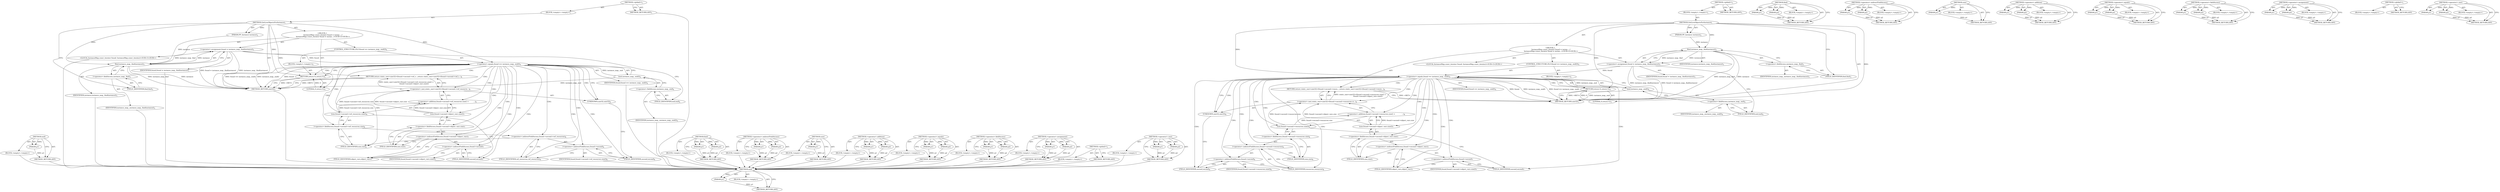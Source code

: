 digraph "&lt;operator&gt;.cast" {
vulnerable_92 [label=<(METHOD,end)>];
vulnerable_93 [label=<(PARAM,p1)>];
vulnerable_94 [label=<(BLOCK,&lt;empty&gt;,&lt;empty&gt;)>];
vulnerable_95 [label=<(METHOD_RETURN,ANY)>];
vulnerable_6 [label=<(METHOD,&lt;global&gt;)<SUB>1</SUB>>];
vulnerable_7 [label=<(BLOCK,&lt;empty&gt;,&lt;empty&gt;)<SUB>1</SUB>>];
vulnerable_8 [label=<(METHOD,GetLiveObjectsForInstance)<SUB>1</SUB>>];
vulnerable_9 [label=<(PARAM,PP_Instance instance)<SUB>2</SUB>>];
vulnerable_10 [label="<(BLOCK,{
   InstanceMap::const_iterator found = instan...,{
   InstanceMap::const_iterator found = instan...)<SUB>2</SUB>>"];
vulnerable_11 [label="<(LOCAL,InstanceMap.const_iterator found: InstanceMap.const_iterator)<SUB>3</SUB>>"];
vulnerable_12 [label=<(&lt;operator&gt;.assignment,found = instance_map_.find(instance))<SUB>3</SUB>>];
vulnerable_13 [label=<(IDENTIFIER,found,found = instance_map_.find(instance))<SUB>3</SUB>>];
vulnerable_14 [label=<(find,instance_map_.find(instance))<SUB>3</SUB>>];
vulnerable_15 [label=<(&lt;operator&gt;.fieldAccess,instance_map_.find)<SUB>3</SUB>>];
vulnerable_16 [label=<(IDENTIFIER,instance_map_,instance_map_.find(instance))<SUB>3</SUB>>];
vulnerable_17 [label=<(FIELD_IDENTIFIER,find,find)<SUB>3</SUB>>];
vulnerable_18 [label=<(IDENTIFIER,instance,instance_map_.find(instance))<SUB>3</SUB>>];
vulnerable_19 [label=<(CONTROL_STRUCTURE,IF,if (found == instance_map_.end()))<SUB>4</SUB>>];
vulnerable_20 [label=<(&lt;operator&gt;.equals,found == instance_map_.end())<SUB>4</SUB>>];
vulnerable_21 [label=<(IDENTIFIER,found,found == instance_map_.end())<SUB>4</SUB>>];
vulnerable_22 [label=<(end,instance_map_.end())<SUB>4</SUB>>];
vulnerable_23 [label=<(&lt;operator&gt;.fieldAccess,instance_map_.end)<SUB>4</SUB>>];
vulnerable_24 [label=<(IDENTIFIER,instance_map_,instance_map_.end())<SUB>4</SUB>>];
vulnerable_25 [label=<(FIELD_IDENTIFIER,end,end)<SUB>4</SUB>>];
vulnerable_26 [label=<(BLOCK,&lt;empty&gt;,&lt;empty&gt;)<SUB>5</SUB>>];
vulnerable_27 [label=<(RETURN,return 0;,return 0;)<SUB>5</SUB>>];
vulnerable_28 [label=<(LITERAL,0,return 0;)<SUB>5</SUB>>];
vulnerable_29 [label=<(RETURN,return static_cast&lt;uint32&gt;(found-&gt;second-&gt;resou...,return static_cast&lt;uint32&gt;(found-&gt;second-&gt;resou...)<SUB>6</SUB>>];
vulnerable_30 [label=<(&lt;operator&gt;.cast,static_cast&lt;uint32&gt;(found-&gt;second-&gt;resources.si...)<SUB>6</SUB>>];
vulnerable_31 [label=<(UNKNOWN,uint32,uint32)<SUB>6</SUB>>];
vulnerable_32 [label=<(&lt;operator&gt;.addition,found-&gt;second-&gt;resources.size() +
             ...)<SUB>6</SUB>>];
vulnerable_33 [label=<(size,found-&gt;second-&gt;resources.size())<SUB>6</SUB>>];
vulnerable_34 [label=<(&lt;operator&gt;.fieldAccess,found-&gt;second-&gt;resources.size)<SUB>6</SUB>>];
vulnerable_35 [label=<(&lt;operator&gt;.indirectFieldAccess,found-&gt;second-&gt;resources)<SUB>6</SUB>>];
vulnerable_36 [label=<(&lt;operator&gt;.indirectFieldAccess,found-&gt;second)<SUB>6</SUB>>];
vulnerable_37 [label=<(IDENTIFIER,found,found-&gt;second-&gt;resources.size())<SUB>6</SUB>>];
vulnerable_38 [label=<(FIELD_IDENTIFIER,second,second)<SUB>6</SUB>>];
vulnerable_39 [label=<(FIELD_IDENTIFIER,resources,resources)<SUB>6</SUB>>];
vulnerable_40 [label=<(FIELD_IDENTIFIER,size,size)<SUB>6</SUB>>];
vulnerable_41 [label=<(size,found-&gt;second-&gt;object_vars.size())<SUB>7</SUB>>];
vulnerable_42 [label=<(&lt;operator&gt;.fieldAccess,found-&gt;second-&gt;object_vars.size)<SUB>7</SUB>>];
vulnerable_43 [label=<(&lt;operator&gt;.indirectFieldAccess,found-&gt;second-&gt;object_vars)<SUB>7</SUB>>];
vulnerable_44 [label=<(&lt;operator&gt;.indirectFieldAccess,found-&gt;second)<SUB>7</SUB>>];
vulnerable_45 [label=<(IDENTIFIER,found,found-&gt;second-&gt;object_vars.size())<SUB>7</SUB>>];
vulnerable_46 [label=<(FIELD_IDENTIFIER,second,second)<SUB>7</SUB>>];
vulnerable_47 [label=<(FIELD_IDENTIFIER,object_vars,object_vars)<SUB>7</SUB>>];
vulnerable_48 [label=<(FIELD_IDENTIFIER,size,size)<SUB>7</SUB>>];
vulnerable_49 [label=<(METHOD_RETURN,uint32)<SUB>1</SUB>>];
vulnerable_51 [label=<(METHOD_RETURN,ANY)<SUB>1</SUB>>];
vulnerable_77 [label=<(METHOD,find)>];
vulnerable_78 [label=<(PARAM,p1)>];
vulnerable_79 [label=<(PARAM,p2)>];
vulnerable_80 [label=<(BLOCK,&lt;empty&gt;,&lt;empty&gt;)>];
vulnerable_81 [label=<(METHOD_RETURN,ANY)>];
vulnerable_110 [label=<(METHOD,&lt;operator&gt;.indirectFieldAccess)>];
vulnerable_111 [label=<(PARAM,p1)>];
vulnerable_112 [label=<(PARAM,p2)>];
vulnerable_113 [label=<(BLOCK,&lt;empty&gt;,&lt;empty&gt;)>];
vulnerable_114 [label=<(METHOD_RETURN,ANY)>];
vulnerable_106 [label=<(METHOD,size)>];
vulnerable_107 [label=<(PARAM,p1)>];
vulnerable_108 [label=<(BLOCK,&lt;empty&gt;,&lt;empty&gt;)>];
vulnerable_109 [label=<(METHOD_RETURN,ANY)>];
vulnerable_101 [label=<(METHOD,&lt;operator&gt;.addition)>];
vulnerable_102 [label=<(PARAM,p1)>];
vulnerable_103 [label=<(PARAM,p2)>];
vulnerable_104 [label=<(BLOCK,&lt;empty&gt;,&lt;empty&gt;)>];
vulnerable_105 [label=<(METHOD_RETURN,ANY)>];
vulnerable_87 [label=<(METHOD,&lt;operator&gt;.equals)>];
vulnerable_88 [label=<(PARAM,p1)>];
vulnerable_89 [label=<(PARAM,p2)>];
vulnerable_90 [label=<(BLOCK,&lt;empty&gt;,&lt;empty&gt;)>];
vulnerable_91 [label=<(METHOD_RETURN,ANY)>];
vulnerable_82 [label=<(METHOD,&lt;operator&gt;.fieldAccess)>];
vulnerable_83 [label=<(PARAM,p1)>];
vulnerable_84 [label=<(PARAM,p2)>];
vulnerable_85 [label=<(BLOCK,&lt;empty&gt;,&lt;empty&gt;)>];
vulnerable_86 [label=<(METHOD_RETURN,ANY)>];
vulnerable_72 [label=<(METHOD,&lt;operator&gt;.assignment)>];
vulnerable_73 [label=<(PARAM,p1)>];
vulnerable_74 [label=<(PARAM,p2)>];
vulnerable_75 [label=<(BLOCK,&lt;empty&gt;,&lt;empty&gt;)>];
vulnerable_76 [label=<(METHOD_RETURN,ANY)>];
vulnerable_66 [label=<(METHOD,&lt;global&gt;)<SUB>1</SUB>>];
vulnerable_67 [label=<(BLOCK,&lt;empty&gt;,&lt;empty&gt;)>];
vulnerable_68 [label=<(METHOD_RETURN,ANY)>];
vulnerable_96 [label=<(METHOD,&lt;operator&gt;.cast)>];
vulnerable_97 [label=<(PARAM,p1)>];
vulnerable_98 [label=<(PARAM,p2)>];
vulnerable_99 [label=<(BLOCK,&lt;empty&gt;,&lt;empty&gt;)>];
vulnerable_100 [label=<(METHOD_RETURN,ANY)>];
fixed_92 [label=<(METHOD,end)>];
fixed_93 [label=<(PARAM,p1)>];
fixed_94 [label=<(BLOCK,&lt;empty&gt;,&lt;empty&gt;)>];
fixed_95 [label=<(METHOD_RETURN,ANY)>];
fixed_6 [label=<(METHOD,&lt;global&gt;)<SUB>1</SUB>>];
fixed_7 [label=<(BLOCK,&lt;empty&gt;,&lt;empty&gt;)<SUB>1</SUB>>];
fixed_8 [label=<(METHOD,GetLiveObjectsForInstance)<SUB>1</SUB>>];
fixed_9 [label=<(PARAM,PP_Instance instance)<SUB>2</SUB>>];
fixed_10 [label="<(BLOCK,{
   InstanceMap::const_iterator found = instan...,{
   InstanceMap::const_iterator found = instan...)<SUB>2</SUB>>"];
fixed_11 [label="<(LOCAL,InstanceMap.const_iterator found: InstanceMap.const_iterator)<SUB>3</SUB>>"];
fixed_12 [label=<(&lt;operator&gt;.assignment,found = instance_map_.find(instance))<SUB>3</SUB>>];
fixed_13 [label=<(IDENTIFIER,found,found = instance_map_.find(instance))<SUB>3</SUB>>];
fixed_14 [label=<(find,instance_map_.find(instance))<SUB>3</SUB>>];
fixed_15 [label=<(&lt;operator&gt;.fieldAccess,instance_map_.find)<SUB>3</SUB>>];
fixed_16 [label=<(IDENTIFIER,instance_map_,instance_map_.find(instance))<SUB>3</SUB>>];
fixed_17 [label=<(FIELD_IDENTIFIER,find,find)<SUB>3</SUB>>];
fixed_18 [label=<(IDENTIFIER,instance,instance_map_.find(instance))<SUB>3</SUB>>];
fixed_19 [label=<(CONTROL_STRUCTURE,IF,if (found == instance_map_.end()))<SUB>4</SUB>>];
fixed_20 [label=<(&lt;operator&gt;.equals,found == instance_map_.end())<SUB>4</SUB>>];
fixed_21 [label=<(IDENTIFIER,found,found == instance_map_.end())<SUB>4</SUB>>];
fixed_22 [label=<(end,instance_map_.end())<SUB>4</SUB>>];
fixed_23 [label=<(&lt;operator&gt;.fieldAccess,instance_map_.end)<SUB>4</SUB>>];
fixed_24 [label=<(IDENTIFIER,instance_map_,instance_map_.end())<SUB>4</SUB>>];
fixed_25 [label=<(FIELD_IDENTIFIER,end,end)<SUB>4</SUB>>];
fixed_26 [label=<(BLOCK,&lt;empty&gt;,&lt;empty&gt;)<SUB>5</SUB>>];
fixed_27 [label=<(RETURN,return 0;,return 0;)<SUB>5</SUB>>];
fixed_28 [label=<(LITERAL,0,return 0;)<SUB>5</SUB>>];
fixed_29 [label=<(RETURN,return static_cast&lt;uint32&gt;(found-&gt;second-&gt;ref_r...,return static_cast&lt;uint32&gt;(found-&gt;second-&gt;ref_r...)<SUB>6</SUB>>];
fixed_30 [label=<(&lt;operator&gt;.cast,static_cast&lt;uint32&gt;(found-&gt;second-&gt;ref_resource...)<SUB>6</SUB>>];
fixed_31 [label=<(UNKNOWN,uint32,uint32)<SUB>6</SUB>>];
fixed_32 [label=<(&lt;operator&gt;.addition,found-&gt;second-&gt;ref_resources.size() +
         ...)<SUB>6</SUB>>];
fixed_33 [label=<(size,found-&gt;second-&gt;ref_resources.size())<SUB>6</SUB>>];
fixed_34 [label=<(&lt;operator&gt;.fieldAccess,found-&gt;second-&gt;ref_resources.size)<SUB>6</SUB>>];
fixed_35 [label=<(&lt;operator&gt;.indirectFieldAccess,found-&gt;second-&gt;ref_resources)<SUB>6</SUB>>];
fixed_36 [label=<(&lt;operator&gt;.indirectFieldAccess,found-&gt;second)<SUB>6</SUB>>];
fixed_37 [label=<(IDENTIFIER,found,found-&gt;second-&gt;ref_resources.size())<SUB>6</SUB>>];
fixed_38 [label=<(FIELD_IDENTIFIER,second,second)<SUB>6</SUB>>];
fixed_39 [label=<(FIELD_IDENTIFIER,ref_resources,ref_resources)<SUB>6</SUB>>];
fixed_40 [label=<(FIELD_IDENTIFIER,size,size)<SUB>6</SUB>>];
fixed_41 [label=<(size,found-&gt;second-&gt;object_vars.size())<SUB>7</SUB>>];
fixed_42 [label=<(&lt;operator&gt;.fieldAccess,found-&gt;second-&gt;object_vars.size)<SUB>7</SUB>>];
fixed_43 [label=<(&lt;operator&gt;.indirectFieldAccess,found-&gt;second-&gt;object_vars)<SUB>7</SUB>>];
fixed_44 [label=<(&lt;operator&gt;.indirectFieldAccess,found-&gt;second)<SUB>7</SUB>>];
fixed_45 [label=<(IDENTIFIER,found,found-&gt;second-&gt;object_vars.size())<SUB>7</SUB>>];
fixed_46 [label=<(FIELD_IDENTIFIER,second,second)<SUB>7</SUB>>];
fixed_47 [label=<(FIELD_IDENTIFIER,object_vars,object_vars)<SUB>7</SUB>>];
fixed_48 [label=<(FIELD_IDENTIFIER,size,size)<SUB>7</SUB>>];
fixed_49 [label=<(METHOD_RETURN,uint32)<SUB>1</SUB>>];
fixed_51 [label=<(METHOD_RETURN,ANY)<SUB>1</SUB>>];
fixed_77 [label=<(METHOD,find)>];
fixed_78 [label=<(PARAM,p1)>];
fixed_79 [label=<(PARAM,p2)>];
fixed_80 [label=<(BLOCK,&lt;empty&gt;,&lt;empty&gt;)>];
fixed_81 [label=<(METHOD_RETURN,ANY)>];
fixed_110 [label=<(METHOD,&lt;operator&gt;.indirectFieldAccess)>];
fixed_111 [label=<(PARAM,p1)>];
fixed_112 [label=<(PARAM,p2)>];
fixed_113 [label=<(BLOCK,&lt;empty&gt;,&lt;empty&gt;)>];
fixed_114 [label=<(METHOD_RETURN,ANY)>];
fixed_106 [label=<(METHOD,size)>];
fixed_107 [label=<(PARAM,p1)>];
fixed_108 [label=<(BLOCK,&lt;empty&gt;,&lt;empty&gt;)>];
fixed_109 [label=<(METHOD_RETURN,ANY)>];
fixed_101 [label=<(METHOD,&lt;operator&gt;.addition)>];
fixed_102 [label=<(PARAM,p1)>];
fixed_103 [label=<(PARAM,p2)>];
fixed_104 [label=<(BLOCK,&lt;empty&gt;,&lt;empty&gt;)>];
fixed_105 [label=<(METHOD_RETURN,ANY)>];
fixed_87 [label=<(METHOD,&lt;operator&gt;.equals)>];
fixed_88 [label=<(PARAM,p1)>];
fixed_89 [label=<(PARAM,p2)>];
fixed_90 [label=<(BLOCK,&lt;empty&gt;,&lt;empty&gt;)>];
fixed_91 [label=<(METHOD_RETURN,ANY)>];
fixed_82 [label=<(METHOD,&lt;operator&gt;.fieldAccess)>];
fixed_83 [label=<(PARAM,p1)>];
fixed_84 [label=<(PARAM,p2)>];
fixed_85 [label=<(BLOCK,&lt;empty&gt;,&lt;empty&gt;)>];
fixed_86 [label=<(METHOD_RETURN,ANY)>];
fixed_72 [label=<(METHOD,&lt;operator&gt;.assignment)>];
fixed_73 [label=<(PARAM,p1)>];
fixed_74 [label=<(PARAM,p2)>];
fixed_75 [label=<(BLOCK,&lt;empty&gt;,&lt;empty&gt;)>];
fixed_76 [label=<(METHOD_RETURN,ANY)>];
fixed_66 [label=<(METHOD,&lt;global&gt;)<SUB>1</SUB>>];
fixed_67 [label=<(BLOCK,&lt;empty&gt;,&lt;empty&gt;)>];
fixed_68 [label=<(METHOD_RETURN,ANY)>];
fixed_96 [label=<(METHOD,&lt;operator&gt;.cast)>];
fixed_97 [label=<(PARAM,p1)>];
fixed_98 [label=<(PARAM,p2)>];
fixed_99 [label=<(BLOCK,&lt;empty&gt;,&lt;empty&gt;)>];
fixed_100 [label=<(METHOD_RETURN,ANY)>];
vulnerable_92 -> vulnerable_93  [key=0, label="AST: "];
vulnerable_92 -> vulnerable_93  [key=1, label="DDG: "];
vulnerable_92 -> vulnerable_94  [key=0, label="AST: "];
vulnerable_92 -> vulnerable_95  [key=0, label="AST: "];
vulnerable_92 -> vulnerable_95  [key=1, label="CFG: "];
vulnerable_93 -> vulnerable_95  [key=0, label="DDG: p1"];
vulnerable_6 -> vulnerable_7  [key=0, label="AST: "];
vulnerable_6 -> vulnerable_51  [key=0, label="AST: "];
vulnerable_6 -> vulnerable_51  [key=1, label="CFG: "];
vulnerable_7 -> vulnerable_8  [key=0, label="AST: "];
vulnerable_8 -> vulnerable_9  [key=0, label="AST: "];
vulnerable_8 -> vulnerable_9  [key=1, label="DDG: "];
vulnerable_8 -> vulnerable_10  [key=0, label="AST: "];
vulnerable_8 -> vulnerable_49  [key=0, label="AST: "];
vulnerable_8 -> vulnerable_17  [key=0, label="CFG: "];
vulnerable_8 -> vulnerable_14  [key=0, label="DDG: "];
vulnerable_8 -> vulnerable_20  [key=0, label="DDG: "];
vulnerable_8 -> vulnerable_27  [key=0, label="DDG: "];
vulnerable_8 -> vulnerable_28  [key=0, label="DDG: "];
vulnerable_9 -> vulnerable_14  [key=0, label="DDG: instance"];
vulnerable_10 -> vulnerable_11  [key=0, label="AST: "];
vulnerable_10 -> vulnerable_12  [key=0, label="AST: "];
vulnerable_10 -> vulnerable_19  [key=0, label="AST: "];
vulnerable_10 -> vulnerable_29  [key=0, label="AST: "];
vulnerable_12 -> vulnerable_13  [key=0, label="AST: "];
vulnerable_12 -> vulnerable_14  [key=0, label="AST: "];
vulnerable_12 -> vulnerable_25  [key=0, label="CFG: "];
vulnerable_12 -> vulnerable_49  [key=0, label="DDG: instance_map_.find(instance)"];
vulnerable_12 -> vulnerable_49  [key=1, label="DDG: found = instance_map_.find(instance)"];
vulnerable_12 -> vulnerable_20  [key=0, label="DDG: found"];
vulnerable_14 -> vulnerable_15  [key=0, label="AST: "];
vulnerable_14 -> vulnerable_18  [key=0, label="AST: "];
vulnerable_14 -> vulnerable_12  [key=0, label="CFG: "];
vulnerable_14 -> vulnerable_12  [key=1, label="DDG: instance_map_.find"];
vulnerable_14 -> vulnerable_12  [key=2, label="DDG: instance"];
vulnerable_14 -> vulnerable_49  [key=0, label="DDG: instance_map_.find"];
vulnerable_14 -> vulnerable_49  [key=1, label="DDG: instance"];
vulnerable_15 -> vulnerable_16  [key=0, label="AST: "];
vulnerable_15 -> vulnerable_17  [key=0, label="AST: "];
vulnerable_15 -> vulnerable_14  [key=0, label="CFG: "];
vulnerable_17 -> vulnerable_15  [key=0, label="CFG: "];
vulnerable_19 -> vulnerable_20  [key=0, label="AST: "];
vulnerable_19 -> vulnerable_26  [key=0, label="AST: "];
vulnerable_20 -> vulnerable_21  [key=0, label="AST: "];
vulnerable_20 -> vulnerable_22  [key=0, label="AST: "];
vulnerable_20 -> vulnerable_31  [key=0, label="CFG: "];
vulnerable_20 -> vulnerable_31  [key=1, label="CDG: "];
vulnerable_20 -> vulnerable_27  [key=0, label="CFG: "];
vulnerable_20 -> vulnerable_27  [key=1, label="CDG: "];
vulnerable_20 -> vulnerable_49  [key=0, label="DDG: found"];
vulnerable_20 -> vulnerable_49  [key=1, label="DDG: instance_map_.end()"];
vulnerable_20 -> vulnerable_49  [key=2, label="DDG: found == instance_map_.end()"];
vulnerable_20 -> vulnerable_40  [key=0, label="CDG: "];
vulnerable_20 -> vulnerable_47  [key=0, label="CDG: "];
vulnerable_20 -> vulnerable_30  [key=0, label="CDG: "];
vulnerable_20 -> vulnerable_29  [key=0, label="CDG: "];
vulnerable_20 -> vulnerable_34  [key=0, label="CDG: "];
vulnerable_20 -> vulnerable_48  [key=0, label="CDG: "];
vulnerable_20 -> vulnerable_32  [key=0, label="CDG: "];
vulnerable_20 -> vulnerable_33  [key=0, label="CDG: "];
vulnerable_20 -> vulnerable_42  [key=0, label="CDG: "];
vulnerable_20 -> vulnerable_36  [key=0, label="CDG: "];
vulnerable_20 -> vulnerable_44  [key=0, label="CDG: "];
vulnerable_20 -> vulnerable_35  [key=0, label="CDG: "];
vulnerable_20 -> vulnerable_46  [key=0, label="CDG: "];
vulnerable_20 -> vulnerable_38  [key=0, label="CDG: "];
vulnerable_20 -> vulnerable_41  [key=0, label="CDG: "];
vulnerable_20 -> vulnerable_39  [key=0, label="CDG: "];
vulnerable_20 -> vulnerable_43  [key=0, label="CDG: "];
vulnerable_22 -> vulnerable_23  [key=0, label="AST: "];
vulnerable_22 -> vulnerable_20  [key=0, label="CFG: "];
vulnerable_22 -> vulnerable_20  [key=1, label="DDG: instance_map_.end"];
vulnerable_22 -> vulnerable_49  [key=0, label="DDG: instance_map_.end"];
vulnerable_23 -> vulnerable_24  [key=0, label="AST: "];
vulnerable_23 -> vulnerable_25  [key=0, label="AST: "];
vulnerable_23 -> vulnerable_22  [key=0, label="CFG: "];
vulnerable_25 -> vulnerable_23  [key=0, label="CFG: "];
vulnerable_26 -> vulnerable_27  [key=0, label="AST: "];
vulnerable_27 -> vulnerable_28  [key=0, label="AST: "];
vulnerable_27 -> vulnerable_49  [key=0, label="CFG: "];
vulnerable_27 -> vulnerable_49  [key=1, label="DDG: &lt;RET&gt;"];
vulnerable_28 -> vulnerable_27  [key=0, label="DDG: 0"];
vulnerable_29 -> vulnerable_30  [key=0, label="AST: "];
vulnerable_29 -> vulnerable_49  [key=0, label="CFG: "];
vulnerable_29 -> vulnerable_49  [key=1, label="DDG: &lt;RET&gt;"];
vulnerable_30 -> vulnerable_31  [key=0, label="AST: "];
vulnerable_30 -> vulnerable_32  [key=0, label="AST: "];
vulnerable_30 -> vulnerable_29  [key=0, label="CFG: "];
vulnerable_30 -> vulnerable_29  [key=1, label="DDG: static_cast&lt;uint32&gt;(found-&gt;second-&gt;resources.size() +
                              found-&gt;second-&gt;object_vars.size())"];
vulnerable_31 -> vulnerable_38  [key=0, label="CFG: "];
vulnerable_32 -> vulnerable_33  [key=0, label="AST: "];
vulnerable_32 -> vulnerable_41  [key=0, label="AST: "];
vulnerable_32 -> vulnerable_30  [key=0, label="CFG: "];
vulnerable_33 -> vulnerable_34  [key=0, label="AST: "];
vulnerable_33 -> vulnerable_46  [key=0, label="CFG: "];
vulnerable_33 -> vulnerable_30  [key=0, label="DDG: found-&gt;second-&gt;resources.size"];
vulnerable_33 -> vulnerable_32  [key=0, label="DDG: found-&gt;second-&gt;resources.size"];
vulnerable_34 -> vulnerable_35  [key=0, label="AST: "];
vulnerable_34 -> vulnerable_40  [key=0, label="AST: "];
vulnerable_34 -> vulnerable_33  [key=0, label="CFG: "];
vulnerable_35 -> vulnerable_36  [key=0, label="AST: "];
vulnerable_35 -> vulnerable_39  [key=0, label="AST: "];
vulnerable_35 -> vulnerable_40  [key=0, label="CFG: "];
vulnerable_36 -> vulnerable_37  [key=0, label="AST: "];
vulnerable_36 -> vulnerable_38  [key=0, label="AST: "];
vulnerable_36 -> vulnerable_39  [key=0, label="CFG: "];
vulnerable_38 -> vulnerable_36  [key=0, label="CFG: "];
vulnerable_39 -> vulnerable_35  [key=0, label="CFG: "];
vulnerable_40 -> vulnerable_34  [key=0, label="CFG: "];
vulnerable_41 -> vulnerable_42  [key=0, label="AST: "];
vulnerable_41 -> vulnerable_32  [key=0, label="CFG: "];
vulnerable_41 -> vulnerable_32  [key=1, label="DDG: found-&gt;second-&gt;object_vars.size"];
vulnerable_41 -> vulnerable_30  [key=0, label="DDG: found-&gt;second-&gt;object_vars.size"];
vulnerable_42 -> vulnerable_43  [key=0, label="AST: "];
vulnerable_42 -> vulnerable_48  [key=0, label="AST: "];
vulnerable_42 -> vulnerable_41  [key=0, label="CFG: "];
vulnerable_43 -> vulnerable_44  [key=0, label="AST: "];
vulnerable_43 -> vulnerable_47  [key=0, label="AST: "];
vulnerable_43 -> vulnerable_48  [key=0, label="CFG: "];
vulnerable_44 -> vulnerable_45  [key=0, label="AST: "];
vulnerable_44 -> vulnerable_46  [key=0, label="AST: "];
vulnerable_44 -> vulnerable_47  [key=0, label="CFG: "];
vulnerable_46 -> vulnerable_44  [key=0, label="CFG: "];
vulnerable_47 -> vulnerable_43  [key=0, label="CFG: "];
vulnerable_48 -> vulnerable_42  [key=0, label="CFG: "];
vulnerable_77 -> vulnerable_78  [key=0, label="AST: "];
vulnerable_77 -> vulnerable_78  [key=1, label="DDG: "];
vulnerable_77 -> vulnerable_80  [key=0, label="AST: "];
vulnerable_77 -> vulnerable_79  [key=0, label="AST: "];
vulnerable_77 -> vulnerable_79  [key=1, label="DDG: "];
vulnerable_77 -> vulnerable_81  [key=0, label="AST: "];
vulnerable_77 -> vulnerable_81  [key=1, label="CFG: "];
vulnerable_78 -> vulnerable_81  [key=0, label="DDG: p1"];
vulnerable_79 -> vulnerable_81  [key=0, label="DDG: p2"];
vulnerable_110 -> vulnerable_111  [key=0, label="AST: "];
vulnerable_110 -> vulnerable_111  [key=1, label="DDG: "];
vulnerable_110 -> vulnerable_113  [key=0, label="AST: "];
vulnerable_110 -> vulnerable_112  [key=0, label="AST: "];
vulnerable_110 -> vulnerable_112  [key=1, label="DDG: "];
vulnerable_110 -> vulnerable_114  [key=0, label="AST: "];
vulnerable_110 -> vulnerable_114  [key=1, label="CFG: "];
vulnerable_111 -> vulnerable_114  [key=0, label="DDG: p1"];
vulnerable_112 -> vulnerable_114  [key=0, label="DDG: p2"];
vulnerable_106 -> vulnerable_107  [key=0, label="AST: "];
vulnerable_106 -> vulnerable_107  [key=1, label="DDG: "];
vulnerable_106 -> vulnerable_108  [key=0, label="AST: "];
vulnerable_106 -> vulnerable_109  [key=0, label="AST: "];
vulnerable_106 -> vulnerable_109  [key=1, label="CFG: "];
vulnerable_107 -> vulnerable_109  [key=0, label="DDG: p1"];
vulnerable_101 -> vulnerable_102  [key=0, label="AST: "];
vulnerable_101 -> vulnerable_102  [key=1, label="DDG: "];
vulnerable_101 -> vulnerable_104  [key=0, label="AST: "];
vulnerable_101 -> vulnerable_103  [key=0, label="AST: "];
vulnerable_101 -> vulnerable_103  [key=1, label="DDG: "];
vulnerable_101 -> vulnerable_105  [key=0, label="AST: "];
vulnerable_101 -> vulnerable_105  [key=1, label="CFG: "];
vulnerable_102 -> vulnerable_105  [key=0, label="DDG: p1"];
vulnerable_103 -> vulnerable_105  [key=0, label="DDG: p2"];
vulnerable_87 -> vulnerable_88  [key=0, label="AST: "];
vulnerable_87 -> vulnerable_88  [key=1, label="DDG: "];
vulnerable_87 -> vulnerable_90  [key=0, label="AST: "];
vulnerable_87 -> vulnerable_89  [key=0, label="AST: "];
vulnerable_87 -> vulnerable_89  [key=1, label="DDG: "];
vulnerable_87 -> vulnerable_91  [key=0, label="AST: "];
vulnerable_87 -> vulnerable_91  [key=1, label="CFG: "];
vulnerable_88 -> vulnerable_91  [key=0, label="DDG: p1"];
vulnerable_89 -> vulnerable_91  [key=0, label="DDG: p2"];
vulnerable_82 -> vulnerable_83  [key=0, label="AST: "];
vulnerable_82 -> vulnerable_83  [key=1, label="DDG: "];
vulnerable_82 -> vulnerable_85  [key=0, label="AST: "];
vulnerable_82 -> vulnerable_84  [key=0, label="AST: "];
vulnerable_82 -> vulnerable_84  [key=1, label="DDG: "];
vulnerable_82 -> vulnerable_86  [key=0, label="AST: "];
vulnerable_82 -> vulnerable_86  [key=1, label="CFG: "];
vulnerable_83 -> vulnerable_86  [key=0, label="DDG: p1"];
vulnerable_84 -> vulnerable_86  [key=0, label="DDG: p2"];
vulnerable_72 -> vulnerable_73  [key=0, label="AST: "];
vulnerable_72 -> vulnerable_73  [key=1, label="DDG: "];
vulnerable_72 -> vulnerable_75  [key=0, label="AST: "];
vulnerable_72 -> vulnerable_74  [key=0, label="AST: "];
vulnerable_72 -> vulnerable_74  [key=1, label="DDG: "];
vulnerable_72 -> vulnerable_76  [key=0, label="AST: "];
vulnerable_72 -> vulnerable_76  [key=1, label="CFG: "];
vulnerable_73 -> vulnerable_76  [key=0, label="DDG: p1"];
vulnerable_74 -> vulnerable_76  [key=0, label="DDG: p2"];
vulnerable_66 -> vulnerable_67  [key=0, label="AST: "];
vulnerable_66 -> vulnerable_68  [key=0, label="AST: "];
vulnerable_66 -> vulnerable_68  [key=1, label="CFG: "];
vulnerable_96 -> vulnerable_97  [key=0, label="AST: "];
vulnerable_96 -> vulnerable_97  [key=1, label="DDG: "];
vulnerable_96 -> vulnerable_99  [key=0, label="AST: "];
vulnerable_96 -> vulnerable_98  [key=0, label="AST: "];
vulnerable_96 -> vulnerable_98  [key=1, label="DDG: "];
vulnerable_96 -> vulnerable_100  [key=0, label="AST: "];
vulnerable_96 -> vulnerable_100  [key=1, label="CFG: "];
vulnerable_97 -> vulnerable_100  [key=0, label="DDG: p1"];
vulnerable_98 -> vulnerable_100  [key=0, label="DDG: p2"];
fixed_92 -> fixed_93  [key=0, label="AST: "];
fixed_92 -> fixed_93  [key=1, label="DDG: "];
fixed_92 -> fixed_94  [key=0, label="AST: "];
fixed_92 -> fixed_95  [key=0, label="AST: "];
fixed_92 -> fixed_95  [key=1, label="CFG: "];
fixed_93 -> fixed_95  [key=0, label="DDG: p1"];
fixed_94 -> vulnerable_92  [key=0];
fixed_95 -> vulnerable_92  [key=0];
fixed_6 -> fixed_7  [key=0, label="AST: "];
fixed_6 -> fixed_51  [key=0, label="AST: "];
fixed_6 -> fixed_51  [key=1, label="CFG: "];
fixed_7 -> fixed_8  [key=0, label="AST: "];
fixed_8 -> fixed_9  [key=0, label="AST: "];
fixed_8 -> fixed_9  [key=1, label="DDG: "];
fixed_8 -> fixed_10  [key=0, label="AST: "];
fixed_8 -> fixed_49  [key=0, label="AST: "];
fixed_8 -> fixed_17  [key=0, label="CFG: "];
fixed_8 -> fixed_14  [key=0, label="DDG: "];
fixed_8 -> fixed_20  [key=0, label="DDG: "];
fixed_8 -> fixed_27  [key=0, label="DDG: "];
fixed_8 -> fixed_28  [key=0, label="DDG: "];
fixed_9 -> fixed_14  [key=0, label="DDG: instance"];
fixed_10 -> fixed_11  [key=0, label="AST: "];
fixed_10 -> fixed_12  [key=0, label="AST: "];
fixed_10 -> fixed_19  [key=0, label="AST: "];
fixed_10 -> fixed_29  [key=0, label="AST: "];
fixed_11 -> vulnerable_92  [key=0];
fixed_12 -> fixed_13  [key=0, label="AST: "];
fixed_12 -> fixed_14  [key=0, label="AST: "];
fixed_12 -> fixed_25  [key=0, label="CFG: "];
fixed_12 -> fixed_49  [key=0, label="DDG: instance_map_.find(instance)"];
fixed_12 -> fixed_49  [key=1, label="DDG: found = instance_map_.find(instance)"];
fixed_12 -> fixed_20  [key=0, label="DDG: found"];
fixed_13 -> vulnerable_92  [key=0];
fixed_14 -> fixed_15  [key=0, label="AST: "];
fixed_14 -> fixed_18  [key=0, label="AST: "];
fixed_14 -> fixed_12  [key=0, label="CFG: "];
fixed_14 -> fixed_12  [key=1, label="DDG: instance_map_.find"];
fixed_14 -> fixed_12  [key=2, label="DDG: instance"];
fixed_14 -> fixed_49  [key=0, label="DDG: instance_map_.find"];
fixed_14 -> fixed_49  [key=1, label="DDG: instance"];
fixed_15 -> fixed_16  [key=0, label="AST: "];
fixed_15 -> fixed_17  [key=0, label="AST: "];
fixed_15 -> fixed_14  [key=0, label="CFG: "];
fixed_16 -> vulnerable_92  [key=0];
fixed_17 -> fixed_15  [key=0, label="CFG: "];
fixed_18 -> vulnerable_92  [key=0];
fixed_19 -> fixed_20  [key=0, label="AST: "];
fixed_19 -> fixed_26  [key=0, label="AST: "];
fixed_20 -> fixed_21  [key=0, label="AST: "];
fixed_20 -> fixed_22  [key=0, label="AST: "];
fixed_20 -> fixed_31  [key=0, label="CFG: "];
fixed_20 -> fixed_31  [key=1, label="CDG: "];
fixed_20 -> fixed_27  [key=0, label="CFG: "];
fixed_20 -> fixed_27  [key=1, label="CDG: "];
fixed_20 -> fixed_49  [key=0, label="DDG: found"];
fixed_20 -> fixed_49  [key=1, label="DDG: instance_map_.end()"];
fixed_20 -> fixed_49  [key=2, label="DDG: found == instance_map_.end()"];
fixed_20 -> fixed_40  [key=0, label="CDG: "];
fixed_20 -> fixed_47  [key=0, label="CDG: "];
fixed_20 -> fixed_30  [key=0, label="CDG: "];
fixed_20 -> fixed_29  [key=0, label="CDG: "];
fixed_20 -> fixed_34  [key=0, label="CDG: "];
fixed_20 -> fixed_48  [key=0, label="CDG: "];
fixed_20 -> fixed_32  [key=0, label="CDG: "];
fixed_20 -> fixed_33  [key=0, label="CDG: "];
fixed_20 -> fixed_42  [key=0, label="CDG: "];
fixed_20 -> fixed_36  [key=0, label="CDG: "];
fixed_20 -> fixed_44  [key=0, label="CDG: "];
fixed_20 -> fixed_35  [key=0, label="CDG: "];
fixed_20 -> fixed_46  [key=0, label="CDG: "];
fixed_20 -> fixed_38  [key=0, label="CDG: "];
fixed_20 -> fixed_41  [key=0, label="CDG: "];
fixed_20 -> fixed_39  [key=0, label="CDG: "];
fixed_20 -> fixed_43  [key=0, label="CDG: "];
fixed_21 -> vulnerable_92  [key=0];
fixed_22 -> fixed_23  [key=0, label="AST: "];
fixed_22 -> fixed_20  [key=0, label="CFG: "];
fixed_22 -> fixed_20  [key=1, label="DDG: instance_map_.end"];
fixed_22 -> fixed_49  [key=0, label="DDG: instance_map_.end"];
fixed_23 -> fixed_24  [key=0, label="AST: "];
fixed_23 -> fixed_25  [key=0, label="AST: "];
fixed_23 -> fixed_22  [key=0, label="CFG: "];
fixed_24 -> vulnerable_92  [key=0];
fixed_25 -> fixed_23  [key=0, label="CFG: "];
fixed_26 -> fixed_27  [key=0, label="AST: "];
fixed_27 -> fixed_28  [key=0, label="AST: "];
fixed_27 -> fixed_49  [key=0, label="CFG: "];
fixed_27 -> fixed_49  [key=1, label="DDG: &lt;RET&gt;"];
fixed_28 -> fixed_27  [key=0, label="DDG: 0"];
fixed_29 -> fixed_30  [key=0, label="AST: "];
fixed_29 -> fixed_49  [key=0, label="CFG: "];
fixed_29 -> fixed_49  [key=1, label="DDG: &lt;RET&gt;"];
fixed_30 -> fixed_31  [key=0, label="AST: "];
fixed_30 -> fixed_32  [key=0, label="AST: "];
fixed_30 -> fixed_29  [key=0, label="CFG: "];
fixed_30 -> fixed_29  [key=1, label="DDG: static_cast&lt;uint32&gt;(found-&gt;second-&gt;ref_resources.size() +
                              found-&gt;second-&gt;object_vars.size())"];
fixed_31 -> fixed_38  [key=0, label="CFG: "];
fixed_32 -> fixed_33  [key=0, label="AST: "];
fixed_32 -> fixed_41  [key=0, label="AST: "];
fixed_32 -> fixed_30  [key=0, label="CFG: "];
fixed_33 -> fixed_34  [key=0, label="AST: "];
fixed_33 -> fixed_46  [key=0, label="CFG: "];
fixed_33 -> fixed_30  [key=0, label="DDG: found-&gt;second-&gt;ref_resources.size"];
fixed_33 -> fixed_32  [key=0, label="DDG: found-&gt;second-&gt;ref_resources.size"];
fixed_34 -> fixed_35  [key=0, label="AST: "];
fixed_34 -> fixed_40  [key=0, label="AST: "];
fixed_34 -> fixed_33  [key=0, label="CFG: "];
fixed_35 -> fixed_36  [key=0, label="AST: "];
fixed_35 -> fixed_39  [key=0, label="AST: "];
fixed_35 -> fixed_40  [key=0, label="CFG: "];
fixed_36 -> fixed_37  [key=0, label="AST: "];
fixed_36 -> fixed_38  [key=0, label="AST: "];
fixed_36 -> fixed_39  [key=0, label="CFG: "];
fixed_37 -> vulnerable_92  [key=0];
fixed_38 -> fixed_36  [key=0, label="CFG: "];
fixed_39 -> fixed_35  [key=0, label="CFG: "];
fixed_40 -> fixed_34  [key=0, label="CFG: "];
fixed_41 -> fixed_42  [key=0, label="AST: "];
fixed_41 -> fixed_32  [key=0, label="CFG: "];
fixed_41 -> fixed_32  [key=1, label="DDG: found-&gt;second-&gt;object_vars.size"];
fixed_41 -> fixed_30  [key=0, label="DDG: found-&gt;second-&gt;object_vars.size"];
fixed_42 -> fixed_43  [key=0, label="AST: "];
fixed_42 -> fixed_48  [key=0, label="AST: "];
fixed_42 -> fixed_41  [key=0, label="CFG: "];
fixed_43 -> fixed_44  [key=0, label="AST: "];
fixed_43 -> fixed_47  [key=0, label="AST: "];
fixed_43 -> fixed_48  [key=0, label="CFG: "];
fixed_44 -> fixed_45  [key=0, label="AST: "];
fixed_44 -> fixed_46  [key=0, label="AST: "];
fixed_44 -> fixed_47  [key=0, label="CFG: "];
fixed_45 -> vulnerable_92  [key=0];
fixed_46 -> fixed_44  [key=0, label="CFG: "];
fixed_47 -> fixed_43  [key=0, label="CFG: "];
fixed_48 -> fixed_42  [key=0, label="CFG: "];
fixed_49 -> vulnerable_92  [key=0];
fixed_51 -> vulnerable_92  [key=0];
fixed_77 -> fixed_78  [key=0, label="AST: "];
fixed_77 -> fixed_78  [key=1, label="DDG: "];
fixed_77 -> fixed_80  [key=0, label="AST: "];
fixed_77 -> fixed_79  [key=0, label="AST: "];
fixed_77 -> fixed_79  [key=1, label="DDG: "];
fixed_77 -> fixed_81  [key=0, label="AST: "];
fixed_77 -> fixed_81  [key=1, label="CFG: "];
fixed_78 -> fixed_81  [key=0, label="DDG: p1"];
fixed_79 -> fixed_81  [key=0, label="DDG: p2"];
fixed_80 -> vulnerable_92  [key=0];
fixed_81 -> vulnerable_92  [key=0];
fixed_110 -> fixed_111  [key=0, label="AST: "];
fixed_110 -> fixed_111  [key=1, label="DDG: "];
fixed_110 -> fixed_113  [key=0, label="AST: "];
fixed_110 -> fixed_112  [key=0, label="AST: "];
fixed_110 -> fixed_112  [key=1, label="DDG: "];
fixed_110 -> fixed_114  [key=0, label="AST: "];
fixed_110 -> fixed_114  [key=1, label="CFG: "];
fixed_111 -> fixed_114  [key=0, label="DDG: p1"];
fixed_112 -> fixed_114  [key=0, label="DDG: p2"];
fixed_113 -> vulnerable_92  [key=0];
fixed_114 -> vulnerable_92  [key=0];
fixed_106 -> fixed_107  [key=0, label="AST: "];
fixed_106 -> fixed_107  [key=1, label="DDG: "];
fixed_106 -> fixed_108  [key=0, label="AST: "];
fixed_106 -> fixed_109  [key=0, label="AST: "];
fixed_106 -> fixed_109  [key=1, label="CFG: "];
fixed_107 -> fixed_109  [key=0, label="DDG: p1"];
fixed_108 -> vulnerable_92  [key=0];
fixed_109 -> vulnerable_92  [key=0];
fixed_101 -> fixed_102  [key=0, label="AST: "];
fixed_101 -> fixed_102  [key=1, label="DDG: "];
fixed_101 -> fixed_104  [key=0, label="AST: "];
fixed_101 -> fixed_103  [key=0, label="AST: "];
fixed_101 -> fixed_103  [key=1, label="DDG: "];
fixed_101 -> fixed_105  [key=0, label="AST: "];
fixed_101 -> fixed_105  [key=1, label="CFG: "];
fixed_102 -> fixed_105  [key=0, label="DDG: p1"];
fixed_103 -> fixed_105  [key=0, label="DDG: p2"];
fixed_104 -> vulnerable_92  [key=0];
fixed_105 -> vulnerable_92  [key=0];
fixed_87 -> fixed_88  [key=0, label="AST: "];
fixed_87 -> fixed_88  [key=1, label="DDG: "];
fixed_87 -> fixed_90  [key=0, label="AST: "];
fixed_87 -> fixed_89  [key=0, label="AST: "];
fixed_87 -> fixed_89  [key=1, label="DDG: "];
fixed_87 -> fixed_91  [key=0, label="AST: "];
fixed_87 -> fixed_91  [key=1, label="CFG: "];
fixed_88 -> fixed_91  [key=0, label="DDG: p1"];
fixed_89 -> fixed_91  [key=0, label="DDG: p2"];
fixed_90 -> vulnerable_92  [key=0];
fixed_91 -> vulnerable_92  [key=0];
fixed_82 -> fixed_83  [key=0, label="AST: "];
fixed_82 -> fixed_83  [key=1, label="DDG: "];
fixed_82 -> fixed_85  [key=0, label="AST: "];
fixed_82 -> fixed_84  [key=0, label="AST: "];
fixed_82 -> fixed_84  [key=1, label="DDG: "];
fixed_82 -> fixed_86  [key=0, label="AST: "];
fixed_82 -> fixed_86  [key=1, label="CFG: "];
fixed_83 -> fixed_86  [key=0, label="DDG: p1"];
fixed_84 -> fixed_86  [key=0, label="DDG: p2"];
fixed_85 -> vulnerable_92  [key=0];
fixed_86 -> vulnerable_92  [key=0];
fixed_72 -> fixed_73  [key=0, label="AST: "];
fixed_72 -> fixed_73  [key=1, label="DDG: "];
fixed_72 -> fixed_75  [key=0, label="AST: "];
fixed_72 -> fixed_74  [key=0, label="AST: "];
fixed_72 -> fixed_74  [key=1, label="DDG: "];
fixed_72 -> fixed_76  [key=0, label="AST: "];
fixed_72 -> fixed_76  [key=1, label="CFG: "];
fixed_73 -> fixed_76  [key=0, label="DDG: p1"];
fixed_74 -> fixed_76  [key=0, label="DDG: p2"];
fixed_75 -> vulnerable_92  [key=0];
fixed_76 -> vulnerable_92  [key=0];
fixed_66 -> fixed_67  [key=0, label="AST: "];
fixed_66 -> fixed_68  [key=0, label="AST: "];
fixed_66 -> fixed_68  [key=1, label="CFG: "];
fixed_67 -> vulnerable_92  [key=0];
fixed_68 -> vulnerable_92  [key=0];
fixed_96 -> fixed_97  [key=0, label="AST: "];
fixed_96 -> fixed_97  [key=1, label="DDG: "];
fixed_96 -> fixed_99  [key=0, label="AST: "];
fixed_96 -> fixed_98  [key=0, label="AST: "];
fixed_96 -> fixed_98  [key=1, label="DDG: "];
fixed_96 -> fixed_100  [key=0, label="AST: "];
fixed_96 -> fixed_100  [key=1, label="CFG: "];
fixed_97 -> fixed_100  [key=0, label="DDG: p1"];
fixed_98 -> fixed_100  [key=0, label="DDG: p2"];
fixed_99 -> vulnerable_92  [key=0];
fixed_100 -> vulnerable_92  [key=0];
}

